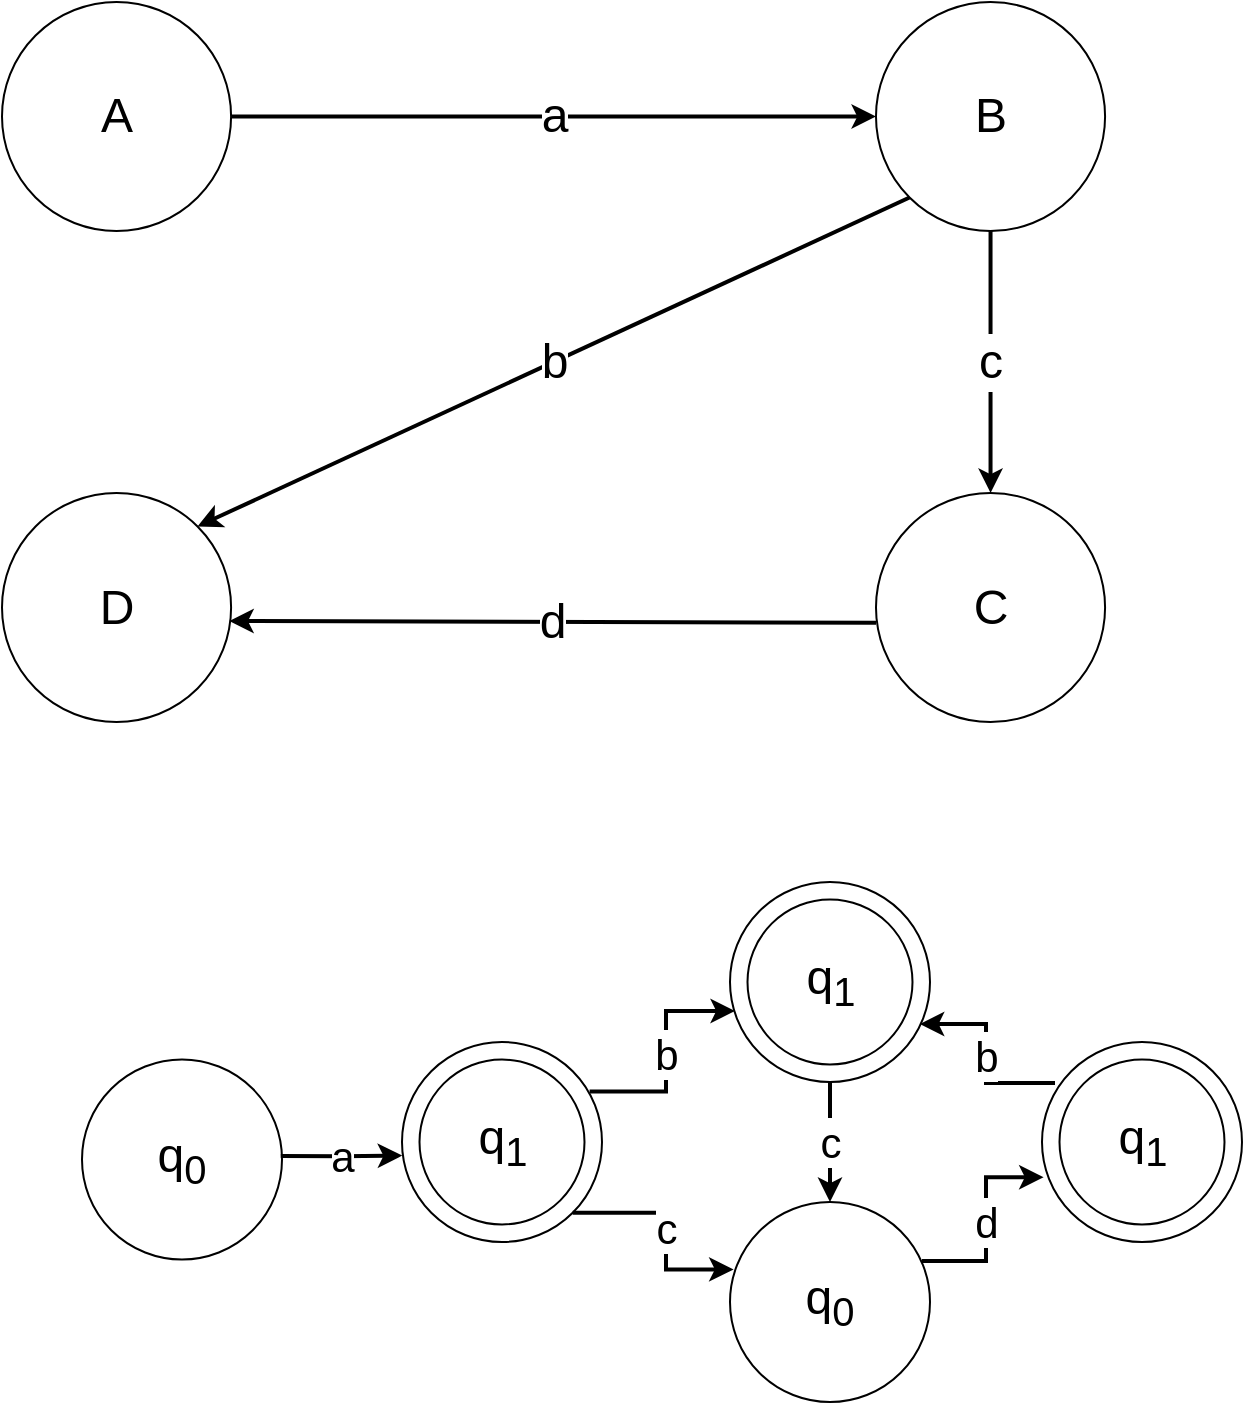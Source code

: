 <mxfile version="24.8.0">
  <diagram name="Sivu-1" id="ETxLBeFSpSedNPtnGMP7">
    <mxGraphModel dx="574" dy="328" grid="1" gridSize="10" guides="1" tooltips="1" connect="1" arrows="1" fold="1" page="1" pageScale="1" pageWidth="827" pageHeight="1169" math="0" shadow="0">
      <root>
        <mxCell id="0" />
        <mxCell id="1" parent="0" />
        <mxCell id="Rc_dPTwu43_yxfsiKPEV-25" value="" style="group" parent="1" vertex="1" connectable="0">
          <mxGeometry x="50" y="50" width="570" height="360" as="geometry" />
        </mxCell>
        <mxCell id="Rc_dPTwu43_yxfsiKPEV-12" value="&lt;span style=&quot;font-size: 24px;&quot;&gt;A&lt;/span&gt;" style="ellipse;whiteSpace=wrap;html=1;aspect=fixed;" parent="Rc_dPTwu43_yxfsiKPEV-25" vertex="1">
          <mxGeometry width="114.545" height="114.545" as="geometry" />
        </mxCell>
        <mxCell id="Rc_dPTwu43_yxfsiKPEV-13" value="&lt;span style=&quot;font-size: 24px;&quot;&gt;B&lt;/span&gt;" style="ellipse;whiteSpace=wrap;html=1;aspect=fixed;" parent="Rc_dPTwu43_yxfsiKPEV-25" vertex="1">
          <mxGeometry x="437.0" width="114.545" height="114.545" as="geometry" />
        </mxCell>
        <mxCell id="Rc_dPTwu43_yxfsiKPEV-14" value="&lt;span style=&quot;font-size: 24px;&quot;&gt;C&lt;/span&gt;" style="ellipse;whiteSpace=wrap;html=1;aspect=fixed;" parent="Rc_dPTwu43_yxfsiKPEV-25" vertex="1">
          <mxGeometry x="437.0" y="245.455" width="114.545" height="114.545" as="geometry" />
        </mxCell>
        <mxCell id="Rc_dPTwu43_yxfsiKPEV-15" value="&lt;span style=&quot;font-size: 24px;&quot;&gt;D&lt;/span&gt;" style="ellipse;whiteSpace=wrap;html=1;aspect=fixed;" parent="Rc_dPTwu43_yxfsiKPEV-25" vertex="1">
          <mxGeometry y="245.455" width="114.545" height="114.545" as="geometry" />
        </mxCell>
        <mxCell id="Rc_dPTwu43_yxfsiKPEV-17" value="&lt;font style=&quot;font-size: 24px;&quot;&gt;a&lt;/font&gt;" style="endArrow=classic;html=1;rounded=0;entryX=0;entryY=0.5;entryDx=0;entryDy=0;exitX=1;exitY=0.5;exitDx=0;exitDy=0;strokeWidth=2;startArrow=none;startFill=0;endFill=1;" parent="Rc_dPTwu43_yxfsiKPEV-25" source="Rc_dPTwu43_yxfsiKPEV-12" target="Rc_dPTwu43_yxfsiKPEV-13" edge="1">
          <mxGeometry width="50" height="50" relative="1" as="geometry">
            <mxPoint x="475.0" y="327.273" as="sourcePoint" />
            <mxPoint x="570" y="245.455" as="targetPoint" />
          </mxGeometry>
        </mxCell>
        <mxCell id="Rc_dPTwu43_yxfsiKPEV-18" value="&lt;font style=&quot;font-size: 24px;&quot;&gt;d&lt;/font&gt;" style="endArrow=none;html=1;rounded=0;entryX=0;entryY=0.5;entryDx=0;entryDy=0;strokeWidth=2;exitX=0.992;exitY=0.559;exitDx=0;exitDy=0;exitPerimeter=0;startArrow=classic;startFill=1;" parent="Rc_dPTwu43_yxfsiKPEV-25" source="Rc_dPTwu43_yxfsiKPEV-15" edge="1">
          <mxGeometry width="50" height="50" relative="1" as="geometry">
            <mxPoint x="120" y="310" as="sourcePoint" />
            <mxPoint x="437.0" y="310.353" as="targetPoint" />
          </mxGeometry>
        </mxCell>
        <mxCell id="Rc_dPTwu43_yxfsiKPEV-19" value="&lt;font style=&quot;font-size: 24px;&quot;&gt;c&lt;/font&gt;" style="endArrow=none;html=1;rounded=0;entryX=0.5;entryY=1;entryDx=0;entryDy=0;exitX=0.5;exitY=0;exitDx=0;exitDy=0;strokeWidth=2;endFill=0;startArrow=classic;startFill=1;" parent="Rc_dPTwu43_yxfsiKPEV-25" source="Rc_dPTwu43_yxfsiKPEV-14" target="Rc_dPTwu43_yxfsiKPEV-13" edge="1">
          <mxGeometry width="50" height="50" relative="1" as="geometry">
            <mxPoint x="152.0" y="326.716" as="sourcePoint" />
            <mxPoint x="456.0" y="326.716" as="targetPoint" />
          </mxGeometry>
        </mxCell>
        <mxCell id="Rc_dPTwu43_yxfsiKPEV-20" value="&lt;font style=&quot;font-size: 24px;&quot;&gt;b&lt;/font&gt;" style="endArrow=none;html=1;rounded=0;entryX=0;entryY=1;entryDx=0;entryDy=0;exitX=1;exitY=0;exitDx=0;exitDy=0;strokeWidth=2;startArrow=classic;startFill=1;" parent="Rc_dPTwu43_yxfsiKPEV-25" source="Rc_dPTwu43_yxfsiKPEV-15" target="Rc_dPTwu43_yxfsiKPEV-13" edge="1">
          <mxGeometry width="50" height="50" relative="1" as="geometry">
            <mxPoint x="532.0" y="261.818" as="sourcePoint" />
            <mxPoint x="532.0" y="130.909" as="targetPoint" />
          </mxGeometry>
        </mxCell>
        <mxCell id="kGZmpyZaBBuo0raBxp7l-1" value="&lt;span style=&quot;font-size: 24px;&quot;&gt;q&lt;sub&gt;0&lt;/sub&gt;&lt;/span&gt;" style="ellipse;whiteSpace=wrap;html=1;aspect=fixed;" parent="1" vertex="1">
          <mxGeometry x="90" y="578.75" width="100" height="100" as="geometry" />
        </mxCell>
        <mxCell id="JEPbFmwuHtTDAUJ13ryq-1" value="" style="group" vertex="1" connectable="0" parent="1">
          <mxGeometry x="258.75" y="578.75" width="91.25" height="91.25" as="geometry" />
        </mxCell>
        <mxCell id="kGZmpyZaBBuo0raBxp7l-2" value="&lt;span style=&quot;font-size: 24px;&quot;&gt;q&lt;sub&gt;1&lt;/sub&gt;&lt;/span&gt;" style="ellipse;whiteSpace=wrap;html=1;aspect=fixed;strokeColor=default;strokeWidth=1;" parent="JEPbFmwuHtTDAUJ13ryq-1" vertex="1">
          <mxGeometry width="82.5" height="82.5" as="geometry" />
        </mxCell>
        <mxCell id="kGZmpyZaBBuo0raBxp7l-10" value="" style="ellipse;whiteSpace=wrap;html=1;aspect=fixed;fillColor=none;" parent="1" vertex="1">
          <mxGeometry x="250" y="570" width="100" height="100" as="geometry" />
        </mxCell>
        <mxCell id="JEPbFmwuHtTDAUJ13ryq-2" value="" style="group" vertex="1" connectable="0" parent="1">
          <mxGeometry x="422.75" y="498.75" width="91.25" height="91.25" as="geometry" />
        </mxCell>
        <mxCell id="JEPbFmwuHtTDAUJ13ryq-3" value="&lt;span style=&quot;font-size: 24px;&quot;&gt;q&lt;sub&gt;1&lt;/sub&gt;&lt;/span&gt;" style="ellipse;whiteSpace=wrap;html=1;aspect=fixed;strokeColor=default;strokeWidth=1;" vertex="1" parent="JEPbFmwuHtTDAUJ13ryq-2">
          <mxGeometry width="82.5" height="82.5" as="geometry" />
        </mxCell>
        <mxCell id="JEPbFmwuHtTDAUJ13ryq-4" value="" style="ellipse;whiteSpace=wrap;html=1;aspect=fixed;fillColor=none;" vertex="1" parent="1">
          <mxGeometry x="414" y="490" width="100" height="100" as="geometry" />
        </mxCell>
        <mxCell id="JEPbFmwuHtTDAUJ13ryq-8" value="" style="group" vertex="1" connectable="0" parent="1">
          <mxGeometry x="578.75" y="578.75" width="91.25" height="91.25" as="geometry" />
        </mxCell>
        <mxCell id="JEPbFmwuHtTDAUJ13ryq-9" value="&lt;span style=&quot;font-size: 24px;&quot;&gt;q&lt;sub&gt;1&lt;/sub&gt;&lt;/span&gt;" style="ellipse;whiteSpace=wrap;html=1;aspect=fixed;strokeColor=default;strokeWidth=1;" vertex="1" parent="JEPbFmwuHtTDAUJ13ryq-8">
          <mxGeometry width="82.5" height="82.5" as="geometry" />
        </mxCell>
        <mxCell id="JEPbFmwuHtTDAUJ13ryq-10" value="" style="ellipse;whiteSpace=wrap;html=1;aspect=fixed;fillColor=none;" vertex="1" parent="1">
          <mxGeometry x="570" y="570" width="100" height="100" as="geometry" />
        </mxCell>
        <mxCell id="JEPbFmwuHtTDAUJ13ryq-11" value="&lt;span style=&quot;font-size: 24px;&quot;&gt;q&lt;sub&gt;0&lt;/sub&gt;&lt;/span&gt;" style="ellipse;whiteSpace=wrap;html=1;aspect=fixed;" vertex="1" parent="1">
          <mxGeometry x="414" y="650" width="100" height="100" as="geometry" />
        </mxCell>
        <mxCell id="JEPbFmwuHtTDAUJ13ryq-12" value="&lt;font style=&quot;font-size: 21px;&quot;&gt;c&lt;/font&gt;" style="edgeStyle=orthogonalEdgeStyle;rounded=0;orthogonalLoop=1;jettySize=auto;html=1;exitX=1;exitY=1;exitDx=0;exitDy=0;entryX=0.018;entryY=0.337;entryDx=0;entryDy=0;entryPerimeter=0;strokeWidth=2;" edge="1" parent="1" source="kGZmpyZaBBuo0raBxp7l-10" target="JEPbFmwuHtTDAUJ13ryq-11">
          <mxGeometry relative="1" as="geometry" />
        </mxCell>
        <mxCell id="JEPbFmwuHtTDAUJ13ryq-14" value="&lt;font style=&quot;font-size: 21px;&quot;&gt;a&lt;/font&gt;" style="edgeStyle=orthogonalEdgeStyle;rounded=0;orthogonalLoop=1;jettySize=auto;html=1;exitX=0.994;exitY=0.483;exitDx=0;exitDy=0;entryX=0.001;entryY=0.568;entryDx=0;entryDy=0;entryPerimeter=0;strokeWidth=2;exitPerimeter=0;" edge="1" parent="1" source="kGZmpyZaBBuo0raBxp7l-1" target="kGZmpyZaBBuo0raBxp7l-10">
          <mxGeometry relative="1" as="geometry">
            <mxPoint x="140" y="680" as="sourcePoint" />
            <mxPoint x="221" y="709" as="targetPoint" />
          </mxGeometry>
        </mxCell>
        <mxCell id="JEPbFmwuHtTDAUJ13ryq-17" value="&lt;font style=&quot;font-size: 21px;&quot;&gt;b&lt;/font&gt;" style="edgeStyle=orthogonalEdgeStyle;rounded=0;orthogonalLoop=1;jettySize=auto;html=1;exitX=0.938;exitY=0.247;exitDx=0;exitDy=0;entryX=0.025;entryY=0.645;entryDx=0;entryDy=0;entryPerimeter=0;strokeWidth=2;exitPerimeter=0;" edge="1" parent="1" source="kGZmpyZaBBuo0raBxp7l-10" target="JEPbFmwuHtTDAUJ13ryq-4">
          <mxGeometry relative="1" as="geometry">
            <mxPoint x="320" y="561" as="sourcePoint" />
            <mxPoint x="401" y="590" as="targetPoint" />
          </mxGeometry>
        </mxCell>
        <mxCell id="JEPbFmwuHtTDAUJ13ryq-18" value="&lt;font style=&quot;font-size: 21px;&quot;&gt;c&lt;/font&gt;" style="edgeStyle=orthogonalEdgeStyle;rounded=0;orthogonalLoop=1;jettySize=auto;html=1;exitX=0.5;exitY=1;exitDx=0;exitDy=0;entryX=0.5;entryY=0;entryDx=0;entryDy=0;strokeWidth=2;" edge="1" parent="1" source="JEPbFmwuHtTDAUJ13ryq-4" target="JEPbFmwuHtTDAUJ13ryq-11">
          <mxGeometry relative="1" as="geometry">
            <mxPoint x="354" y="605" as="sourcePoint" />
            <mxPoint x="427" y="565" as="targetPoint" />
          </mxGeometry>
        </mxCell>
        <mxCell id="JEPbFmwuHtTDAUJ13ryq-19" value="&lt;font style=&quot;font-size: 21px;&quot;&gt;b&lt;/font&gt;" style="edgeStyle=orthogonalEdgeStyle;rounded=0;orthogonalLoop=1;jettySize=auto;html=1;exitX=0.065;exitY=0.205;exitDx=0;exitDy=0;entryX=0.949;entryY=0.71;entryDx=0;entryDy=0;strokeWidth=2;exitPerimeter=0;entryPerimeter=0;" edge="1" parent="1" source="JEPbFmwuHtTDAUJ13ryq-10" target="JEPbFmwuHtTDAUJ13ryq-4">
          <mxGeometry relative="1" as="geometry">
            <mxPoint x="560" y="578.75" as="sourcePoint" />
            <mxPoint x="560" y="638.75" as="targetPoint" />
          </mxGeometry>
        </mxCell>
        <mxCell id="JEPbFmwuHtTDAUJ13ryq-20" value="&lt;font style=&quot;font-size: 21px;&quot;&gt;d&lt;/font&gt;" style="edgeStyle=orthogonalEdgeStyle;rounded=0;orthogonalLoop=1;jettySize=auto;html=1;exitX=0.96;exitY=0.295;exitDx=0;exitDy=0;entryX=0.008;entryY=0.676;entryDx=0;entryDy=0;strokeWidth=2;exitPerimeter=0;entryPerimeter=0;" edge="1" parent="1" source="JEPbFmwuHtTDAUJ13ryq-11" target="JEPbFmwuHtTDAUJ13ryq-10">
          <mxGeometry relative="1" as="geometry">
            <mxPoint x="474" y="600" as="sourcePoint" />
            <mxPoint x="474" y="660" as="targetPoint" />
          </mxGeometry>
        </mxCell>
      </root>
    </mxGraphModel>
  </diagram>
</mxfile>
